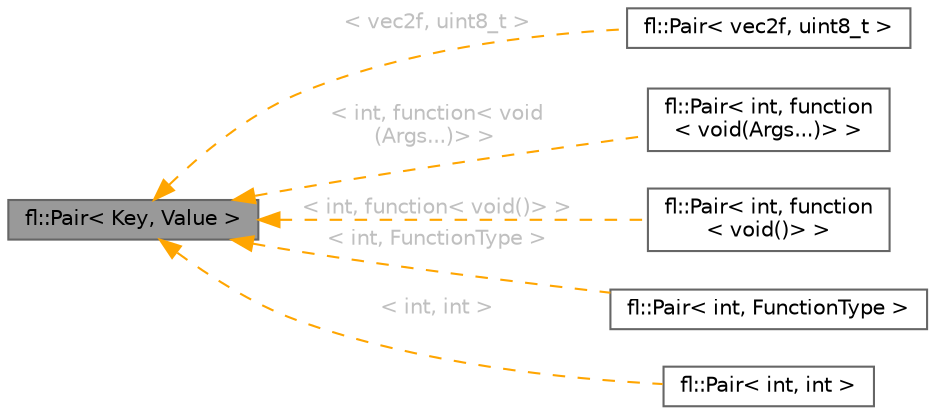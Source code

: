 digraph "fl::Pair&lt; Key, Value &gt;"
{
 // INTERACTIVE_SVG=YES
 // LATEX_PDF_SIZE
  bgcolor="transparent";
  edge [fontname=Helvetica,fontsize=10,labelfontname=Helvetica,labelfontsize=10];
  node [fontname=Helvetica,fontsize=10,shape=box,height=0.2,width=0.4];
  rankdir="LR";
  Node1 [id="Node000001",label="fl::Pair\< Key, Value \>",height=0.2,width=0.4,color="gray40", fillcolor="grey60", style="filled", fontcolor="black",tooltip=" "];
  Node1 -> Node2 [id="edge1_Node000001_Node000002",dir="back",color="orange",style="dashed",tooltip=" ",label=" \< vec2f, uint8_t \>",fontcolor="grey" ];
  Node2 [id="Node000002",label="fl::Pair\< vec2f, uint8_t \>",height=0.2,width=0.4,color="gray40", fillcolor="white", style="filled",URL="$d5/def/structfl_1_1_pair.html",tooltip=" "];
  Node1 -> Node3 [id="edge2_Node000001_Node000003",dir="back",color="orange",style="dashed",tooltip=" ",label=" \< int, function\< void\l(Args...)\> \>",fontcolor="grey" ];
  Node3 [id="Node000003",label="fl::Pair\< int, function\l\< void(Args...)\> \>",height=0.2,width=0.4,color="gray40", fillcolor="white", style="filled",URL="$d5/def/structfl_1_1_pair.html",tooltip=" "];
  Node1 -> Node4 [id="edge3_Node000001_Node000004",dir="back",color="orange",style="dashed",tooltip=" ",label=" \< int, function\< void()\> \>",fontcolor="grey" ];
  Node4 [id="Node000004",label="fl::Pair\< int, function\l\< void()\> \>",height=0.2,width=0.4,color="gray40", fillcolor="white", style="filled",URL="$d5/def/structfl_1_1_pair.html",tooltip=" "];
  Node1 -> Node5 [id="edge4_Node000001_Node000005",dir="back",color="orange",style="dashed",tooltip=" ",label=" \< int, FunctionType \>",fontcolor="grey" ];
  Node5 [id="Node000005",label="fl::Pair\< int, FunctionType \>",height=0.2,width=0.4,color="gray40", fillcolor="white", style="filled",URL="$d5/def/structfl_1_1_pair.html",tooltip=" "];
  Node1 -> Node6 [id="edge5_Node000001_Node000006",dir="back",color="orange",style="dashed",tooltip=" ",label=" \< int, int \>",fontcolor="grey" ];
  Node6 [id="Node000006",label="fl::Pair\< int, int \>",height=0.2,width=0.4,color="gray40", fillcolor="white", style="filled",URL="$d5/def/structfl_1_1_pair.html",tooltip=" "];
}
